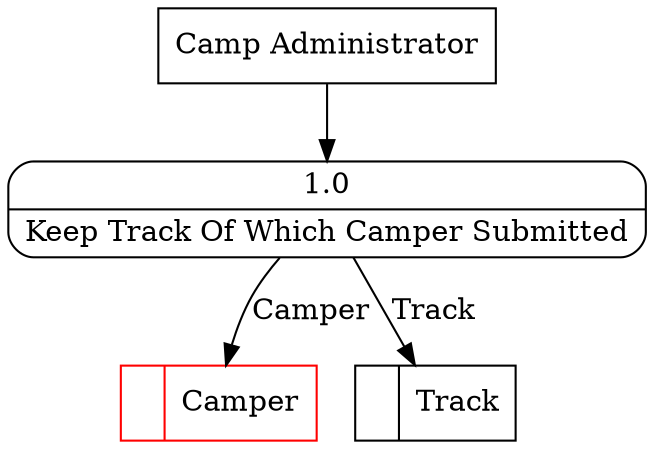 digraph dfd2{ 
node[shape=record]
200 [label="<f0>  |<f1> Camper " color=red];
201 [label="<f0>  |<f1> Track " ];
202 [label="Camp Administrator" shape=box];
203 [label="{<f0> 1.0|<f1> Keep Track Of Which Camper Submitted }" shape=Mrecord];
202 -> 203
203 -> 201 [label="Track"]
203 -> 200 [label="Camper"]
}